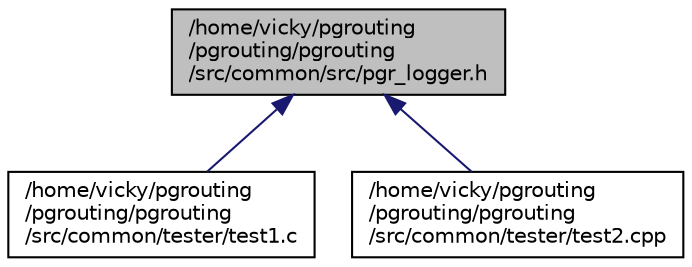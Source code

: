 digraph "/home/vicky/pgrouting/pgrouting/pgrouting/src/common/src/pgr_logger.h"
{
  edge [fontname="Helvetica",fontsize="10",labelfontname="Helvetica",labelfontsize="10"];
  node [fontname="Helvetica",fontsize="10",shape=record];
  Node2 [label="/home/vicky/pgrouting\l/pgrouting/pgrouting\l/src/common/src/pgr_logger.h",height=0.2,width=0.4,color="black", fillcolor="grey75", style="filled", fontcolor="black"];
  Node2 -> Node3 [dir="back",color="midnightblue",fontsize="10",style="solid",fontname="Helvetica"];
  Node3 [label="/home/vicky/pgrouting\l/pgrouting/pgrouting\l/src/common/tester/test1.c",height=0.2,width=0.4,color="black", fillcolor="white", style="filled",URL="$test1_8c.html"];
  Node2 -> Node4 [dir="back",color="midnightblue",fontsize="10",style="solid",fontname="Helvetica"];
  Node4 [label="/home/vicky/pgrouting\l/pgrouting/pgrouting\l/src/common/tester/test2.cpp",height=0.2,width=0.4,color="black", fillcolor="white", style="filled",URL="$test2_8cpp.html"];
}
